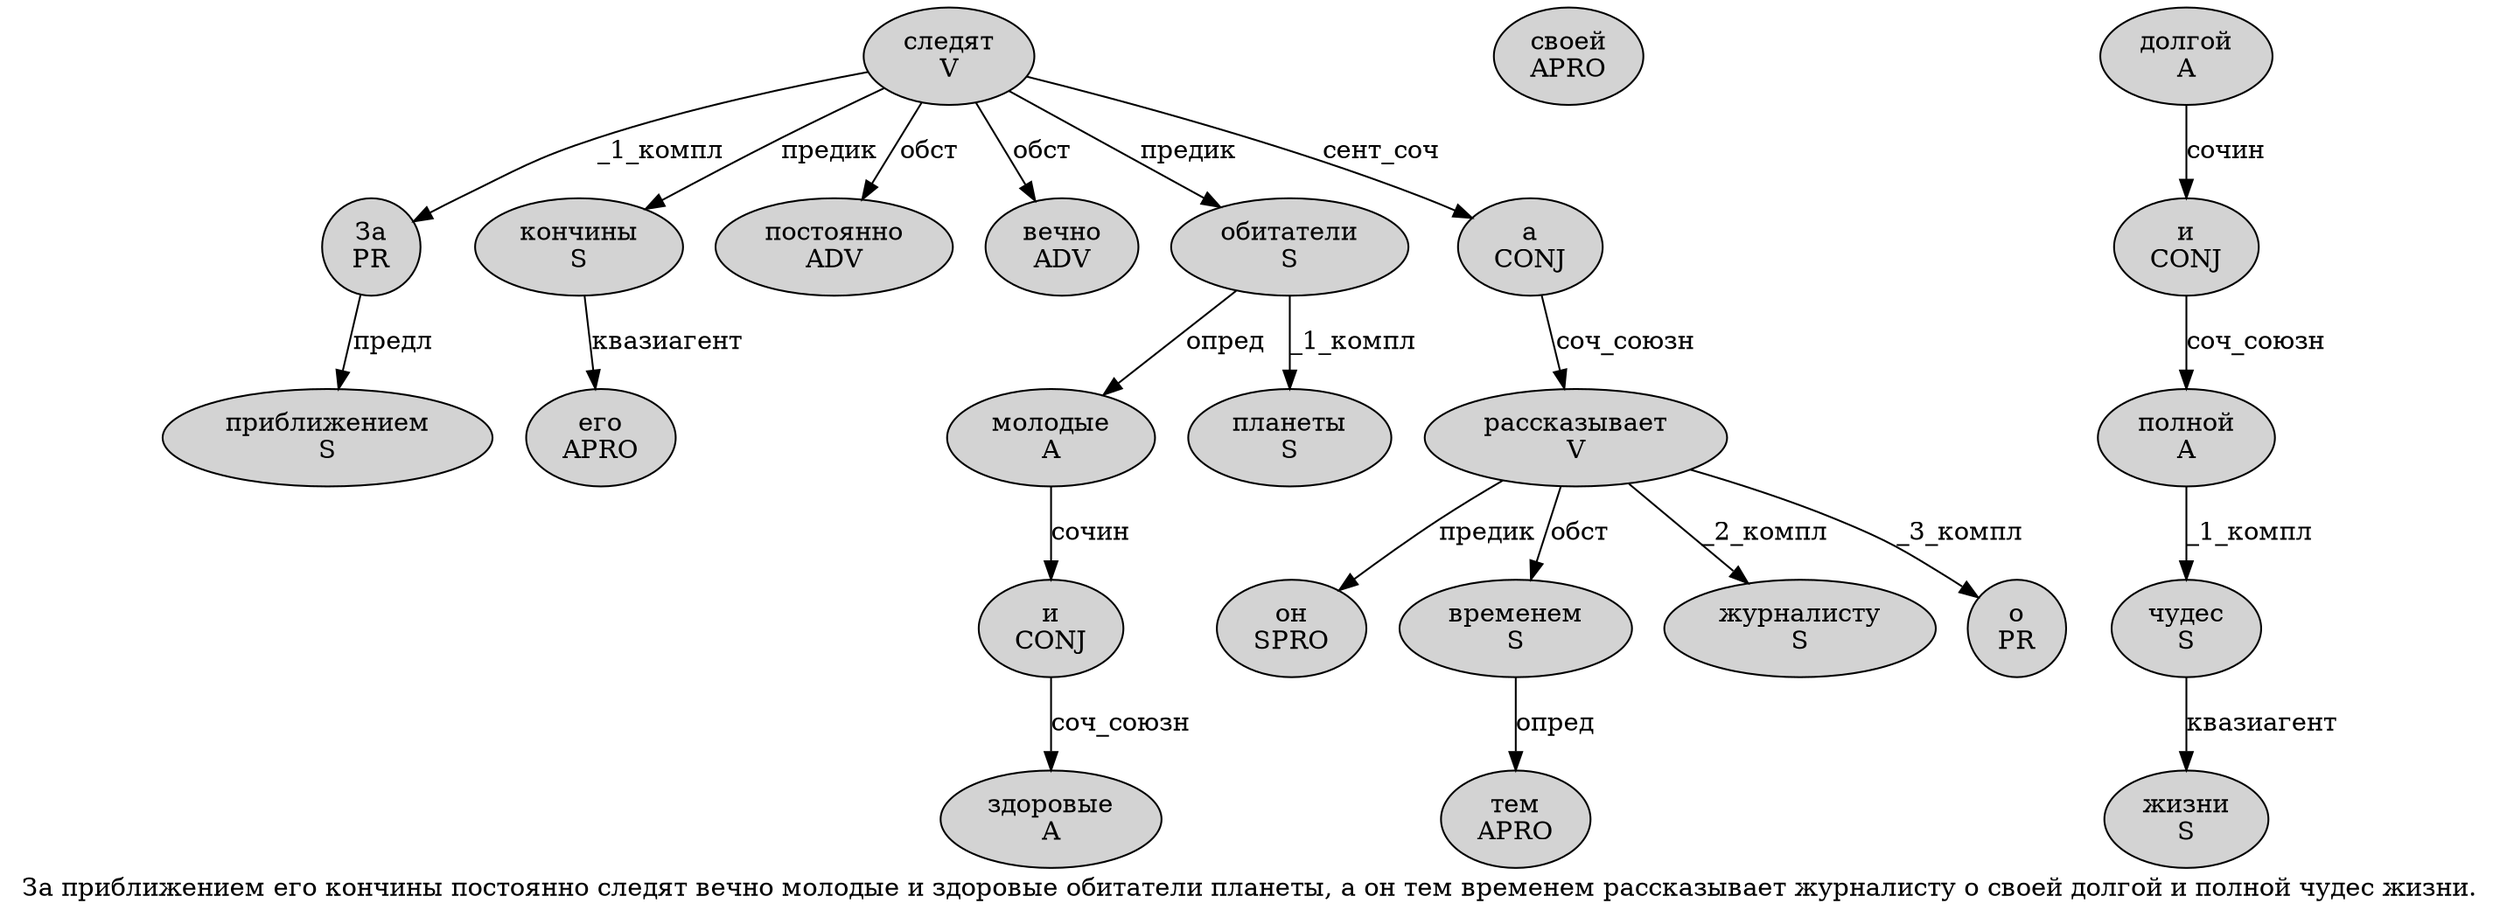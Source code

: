 digraph SENTENCE_778 {
	graph [label="За приближением его кончины постоянно следят вечно молодые и здоровые обитатели планеты, а он тем временем рассказывает журналисту о своей долгой и полной чудес жизни."]
	node [style=filled]
		0 [label="За
PR" color="" fillcolor=lightgray penwidth=1 shape=ellipse]
		1 [label="приближением
S" color="" fillcolor=lightgray penwidth=1 shape=ellipse]
		2 [label="его
APRO" color="" fillcolor=lightgray penwidth=1 shape=ellipse]
		3 [label="кончины
S" color="" fillcolor=lightgray penwidth=1 shape=ellipse]
		4 [label="постоянно
ADV" color="" fillcolor=lightgray penwidth=1 shape=ellipse]
		5 [label="следят
V" color="" fillcolor=lightgray penwidth=1 shape=ellipse]
		6 [label="вечно
ADV" color="" fillcolor=lightgray penwidth=1 shape=ellipse]
		7 [label="молодые
A" color="" fillcolor=lightgray penwidth=1 shape=ellipse]
		8 [label="и
CONJ" color="" fillcolor=lightgray penwidth=1 shape=ellipse]
		9 [label="здоровые
A" color="" fillcolor=lightgray penwidth=1 shape=ellipse]
		10 [label="обитатели
S" color="" fillcolor=lightgray penwidth=1 shape=ellipse]
		11 [label="планеты
S" color="" fillcolor=lightgray penwidth=1 shape=ellipse]
		13 [label="а
CONJ" color="" fillcolor=lightgray penwidth=1 shape=ellipse]
		14 [label="он
SPRO" color="" fillcolor=lightgray penwidth=1 shape=ellipse]
		15 [label="тем
APRO" color="" fillcolor=lightgray penwidth=1 shape=ellipse]
		16 [label="временем
S" color="" fillcolor=lightgray penwidth=1 shape=ellipse]
		17 [label="рассказывает
V" color="" fillcolor=lightgray penwidth=1 shape=ellipse]
		18 [label="журналисту
S" color="" fillcolor=lightgray penwidth=1 shape=ellipse]
		19 [label="о
PR" color="" fillcolor=lightgray penwidth=1 shape=ellipse]
		20 [label="своей
APRO" color="" fillcolor=lightgray penwidth=1 shape=ellipse]
		21 [label="долгой
A" color="" fillcolor=lightgray penwidth=1 shape=ellipse]
		22 [label="и
CONJ" color="" fillcolor=lightgray penwidth=1 shape=ellipse]
		23 [label="полной
A" color="" fillcolor=lightgray penwidth=1 shape=ellipse]
		24 [label="чудес
S" color="" fillcolor=lightgray penwidth=1 shape=ellipse]
		25 [label="жизни
S" color="" fillcolor=lightgray penwidth=1 shape=ellipse]
			10 -> 7 [label="опред"]
			10 -> 11 [label="_1_компл"]
			13 -> 17 [label="соч_союзн"]
			5 -> 0 [label="_1_компл"]
			5 -> 3 [label="предик"]
			5 -> 4 [label="обст"]
			5 -> 6 [label="обст"]
			5 -> 10 [label="предик"]
			5 -> 13 [label="сент_соч"]
			24 -> 25 [label="квазиагент"]
			8 -> 9 [label="соч_союзн"]
			23 -> 24 [label="_1_компл"]
			22 -> 23 [label="соч_союзн"]
			21 -> 22 [label="сочин"]
			16 -> 15 [label="опред"]
			17 -> 14 [label="предик"]
			17 -> 16 [label="обст"]
			17 -> 18 [label="_2_компл"]
			17 -> 19 [label="_3_компл"]
			0 -> 1 [label="предл"]
			3 -> 2 [label="квазиагент"]
			7 -> 8 [label="сочин"]
}
